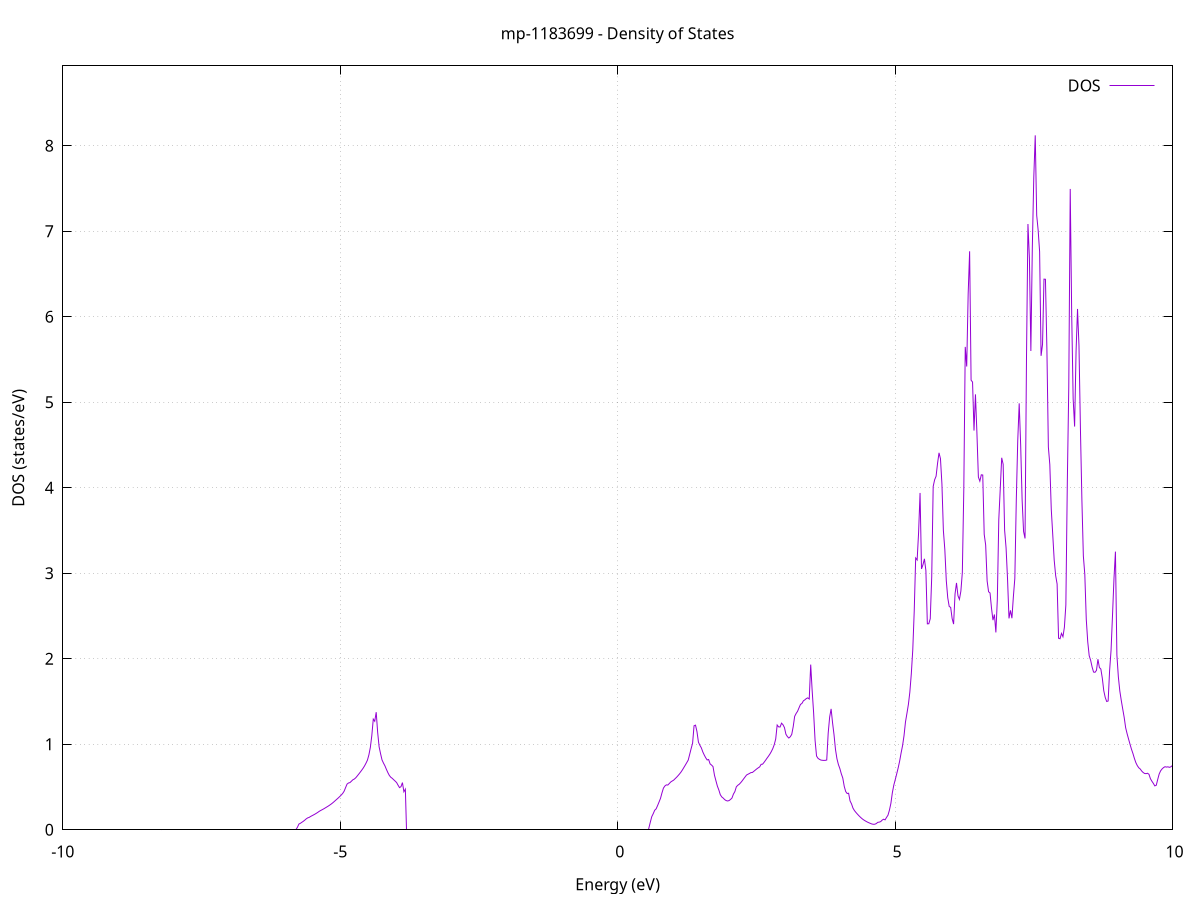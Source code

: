 set title 'mp-1183699 - Density of States'
set xlabel 'Energy (eV)'
set ylabel 'DOS (states/eV)'
set grid
set xrange [-10:10]
set yrange [0:8.934]
set xzeroaxis lt -1
set terminal png size 800,600
set output 'mp-1183699_dos_gnuplot.png'
plot '-' using 1:2 with lines title 'DOS'
-8.214600 0.000000
-8.188300 0.000000
-8.162000 0.000000
-8.135700 0.000000
-8.109400 0.000000
-8.083200 0.000000
-8.056900 0.000000
-8.030600 0.000000
-8.004300 0.000000
-7.978000 0.000000
-7.951800 0.000000
-7.925500 0.000000
-7.899200 0.000000
-7.872900 0.000000
-7.846700 0.000000
-7.820400 0.000000
-7.794100 0.000000
-7.767800 0.000000
-7.741500 0.000000
-7.715300 0.000000
-7.689000 0.000000
-7.662700 0.000000
-7.636400 0.000000
-7.610100 0.000000
-7.583900 0.000000
-7.557600 0.000000
-7.531300 0.000000
-7.505000 0.000000
-7.478800 0.000000
-7.452500 0.000000
-7.426200 0.000000
-7.399900 0.000000
-7.373600 0.000000
-7.347400 0.000000
-7.321100 0.000000
-7.294800 0.000000
-7.268500 0.000000
-7.242200 0.000000
-7.216000 0.000000
-7.189700 0.000000
-7.163400 0.000000
-7.137100 0.000000
-7.110900 0.000000
-7.084600 0.000000
-7.058300 0.000000
-7.032000 0.000000
-7.005700 0.000000
-6.979500 0.000000
-6.953200 0.000000
-6.926900 0.000000
-6.900600 0.000000
-6.874400 0.000000
-6.848100 0.000000
-6.821800 0.000000
-6.795500 0.000000
-6.769200 0.000000
-6.743000 0.000000
-6.716700 0.000000
-6.690400 0.000000
-6.664100 0.000000
-6.637800 0.000000
-6.611600 0.000000
-6.585300 0.000000
-6.559000 0.000000
-6.532700 0.000000
-6.506500 0.000000
-6.480200 0.000000
-6.453900 0.000000
-6.427600 0.000000
-6.401300 0.000000
-6.375100 0.000000
-6.348800 0.000000
-6.322500 0.000000
-6.296200 0.000000
-6.269900 0.000000
-6.243700 0.000000
-6.217400 0.000000
-6.191100 0.000000
-6.164800 0.000000
-6.138600 0.000000
-6.112300 0.000000
-6.086000 0.000000
-6.059700 0.000000
-6.033400 0.000000
-6.007200 0.000000
-5.980900 0.000000
-5.954600 0.000000
-5.928300 0.000000
-5.902000 0.000000
-5.875800 0.000000
-5.849500 0.000000
-5.823200 0.000000
-5.796900 0.003200
-5.770700 0.030000
-5.744400 0.067200
-5.718100 0.075600
-5.691800 0.087400
-5.665500 0.098900
-5.639300 0.112500
-5.613000 0.127500
-5.586700 0.138900
-5.560400 0.144700
-5.534100 0.155600
-5.507900 0.164600
-5.481600 0.173700
-5.455300 0.183100
-5.429000 0.193300
-5.402800 0.204300
-5.376500 0.216400
-5.350200 0.226200
-5.323900 0.235300
-5.297600 0.244600
-5.271400 0.254900
-5.245100 0.265300
-5.218800 0.275800
-5.192500 0.287200
-5.166200 0.299200
-5.140000 0.312400
-5.113700 0.326900
-5.087400 0.342100
-5.061100 0.357300
-5.034900 0.372600
-5.008600 0.388700
-4.982300 0.405800
-4.956000 0.424800
-4.929700 0.450900
-4.903500 0.492700
-4.877200 0.534000
-4.850900 0.547200
-4.824600 0.551800
-4.798400 0.567900
-4.772100 0.584700
-4.745800 0.593500
-4.719500 0.608500
-4.693200 0.629100
-4.667000 0.650500
-4.640700 0.672400
-4.614400 0.695200
-4.588100 0.719200
-4.561800 0.746800
-4.535600 0.778700
-4.509300 0.815000
-4.483000 0.876500
-4.456700 0.964300
-4.430500 1.102600
-4.404200 1.294200
-4.377900 1.269300
-4.351600 1.375400
-4.325300 1.139800
-4.299100 0.970400
-4.272800 0.889600
-4.246500 0.816600
-4.220200 0.779900
-4.193900 0.747500
-4.167700 0.706600
-4.141400 0.668600
-4.115100 0.635800
-4.088800 0.614500
-4.062600 0.601700
-4.036300 0.585300
-4.010000 0.569400
-3.983700 0.552300
-3.957400 0.521300
-3.931200 0.492900
-3.904900 0.504100
-3.878600 0.551700
-3.852300 0.444500
-3.826000 0.474700
-3.799800 0.000000
-3.773500 0.000000
-3.747200 0.000000
-3.720900 0.000000
-3.694700 0.000000
-3.668400 0.000000
-3.642100 0.000000
-3.615800 0.000000
-3.589500 0.000000
-3.563300 0.000000
-3.537000 0.000000
-3.510700 0.000000
-3.484400 0.000000
-3.458100 0.000000
-3.431900 0.000000
-3.405600 0.000000
-3.379300 0.000000
-3.353000 0.000000
-3.326800 0.000000
-3.300500 0.000000
-3.274200 0.000000
-3.247900 0.000000
-3.221600 0.000000
-3.195400 0.000000
-3.169100 0.000000
-3.142800 0.000000
-3.116500 0.000000
-3.090300 0.000000
-3.064000 0.000000
-3.037700 0.000000
-3.011400 0.000000
-2.985100 0.000000
-2.958900 0.000000
-2.932600 0.000000
-2.906300 0.000000
-2.880000 0.000000
-2.853700 0.000000
-2.827500 0.000000
-2.801200 0.000000
-2.774900 0.000000
-2.748600 0.000000
-2.722400 0.000000
-2.696100 0.000000
-2.669800 0.000000
-2.643500 0.000000
-2.617200 0.000000
-2.591000 0.000000
-2.564700 0.000000
-2.538400 0.000000
-2.512100 0.000000
-2.485800 0.000000
-2.459600 0.000000
-2.433300 0.000000
-2.407000 0.000000
-2.380700 0.000000
-2.354500 0.000000
-2.328200 0.000000
-2.301900 0.000000
-2.275600 0.000000
-2.249300 0.000000
-2.223100 0.000000
-2.196800 0.000000
-2.170500 0.000000
-2.144200 0.000000
-2.117900 0.000000
-2.091700 0.000000
-2.065400 0.000000
-2.039100 0.000000
-2.012800 0.000000
-1.986600 0.000000
-1.960300 0.000000
-1.934000 0.000000
-1.907700 0.000000
-1.881400 0.000000
-1.855200 0.000000
-1.828900 0.000000
-1.802600 0.000000
-1.776300 0.000000
-1.750000 0.000000
-1.723800 0.000000
-1.697500 0.000000
-1.671200 0.000000
-1.644900 0.000000
-1.618700 0.000000
-1.592400 0.000000
-1.566100 0.000000
-1.539800 0.000000
-1.513500 0.000000
-1.487300 0.000000
-1.461000 0.000000
-1.434700 0.000000
-1.408400 0.000000
-1.382100 0.000000
-1.355900 0.000000
-1.329600 0.000000
-1.303300 0.000000
-1.277000 0.000000
-1.250800 0.000000
-1.224500 0.000000
-1.198200 0.000000
-1.171900 0.000000
-1.145600 0.000000
-1.119400 0.000000
-1.093100 0.000000
-1.066800 0.000000
-1.040500 0.000000
-1.014300 0.000000
-0.988000 0.000000
-0.961700 0.000000
-0.935400 0.000000
-0.909100 0.000000
-0.882900 0.000000
-0.856600 0.000000
-0.830300 0.000000
-0.804000 0.000000
-0.777700 0.000000
-0.751500 0.000000
-0.725200 0.000000
-0.698900 0.000000
-0.672600 0.000000
-0.646400 0.000000
-0.620100 0.000000
-0.593800 0.000000
-0.567500 0.000000
-0.541200 0.000000
-0.515000 0.000000
-0.488700 0.000000
-0.462400 0.000000
-0.436100 0.000000
-0.409800 0.000000
-0.383600 0.000000
-0.357300 0.000000
-0.331000 0.000000
-0.304700 0.000000
-0.278500 0.000000
-0.252200 0.000000
-0.225900 0.000000
-0.199600 0.000000
-0.173300 0.000000
-0.147100 0.000000
-0.120800 0.000000
-0.094500 0.000000
-0.068200 0.000000
-0.041900 0.000000
-0.015700 0.000000
0.010600 0.000000
0.036900 0.000000
0.063200 0.000000
0.089400 0.000000
0.115700 0.000000
0.142000 0.000000
0.168300 0.000000
0.194600 0.000000
0.220800 0.000000
0.247100 0.000000
0.273400 0.000000
0.299700 0.000000
0.326000 0.000000
0.352200 0.000000
0.378500 0.000000
0.404800 0.000000
0.431100 0.000000
0.457300 0.000000
0.483600 0.000000
0.509900 0.000000
0.536200 0.000000
0.562500 0.000000
0.588700 0.088400
0.615000 0.153600
0.641300 0.188100
0.667600 0.228200
0.693900 0.244900
0.720100 0.283300
0.746400 0.325100
0.772700 0.368000
0.799000 0.431600
0.825200 0.487300
0.851500 0.512300
0.877800 0.525100
0.904100 0.523100
0.930400 0.540900
0.956600 0.558900
0.982900 0.570100
1.009200 0.580300
1.035500 0.597100
1.061700 0.613700
1.088000 0.632300
1.114300 0.652000
1.140600 0.673900
1.166900 0.699500
1.193100 0.727800
1.219400 0.756100
1.245700 0.785200
1.272000 0.814900
1.298300 0.882200
1.324500 0.949500
1.350800 1.012300
1.377100 1.216500
1.403400 1.223500
1.429600 1.147800
1.455900 1.025300
1.482200 0.988000
1.508500 0.958300
1.534800 0.910700
1.561000 0.874200
1.587300 0.841900
1.613600 0.816700
1.639900 0.821500
1.666200 0.770700
1.692400 0.756800
1.718700 0.739100
1.745000 0.638200
1.771300 0.573300
1.797500 0.510700
1.823800 0.465700
1.850100 0.410300
1.876400 0.384300
1.902700 0.370500
1.928900 0.352900
1.955200 0.341600
1.981500 0.336800
2.007800 0.341400
2.034100 0.354400
2.060300 0.371100
2.086600 0.417200
2.112900 0.446900
2.139200 0.502500
2.165400 0.520400
2.191700 0.532700
2.218000 0.551100
2.244300 0.572200
2.270600 0.595300
2.296800 0.617600
2.323100 0.640300
2.349400 0.649700
2.375700 0.658600
2.402000 0.668700
2.428200 0.670000
2.454500 0.683700
2.480800 0.697900
2.507100 0.711900
2.533300 0.724300
2.559600 0.735600
2.585900 0.765200
2.612200 0.767200
2.638500 0.788500
2.664700 0.811700
2.691000 0.836400
2.717300 0.859700
2.743600 0.884900
2.769900 0.914700
2.796100 0.949600
2.822400 0.995200
2.848700 1.061600
2.875000 1.225100
2.901200 1.203400
2.927500 1.201900
2.953800 1.246700
2.980100 1.228600
3.006400 1.194800
3.032600 1.117800
3.058900 1.090300
3.085200 1.073000
3.111500 1.088000
3.137700 1.115300
3.164000 1.205400
3.190300 1.326500
3.216600 1.359900
3.242900 1.385800
3.269100 1.427000
3.295400 1.466200
3.321700 1.477900
3.348000 1.508400
3.374300 1.519700
3.400500 1.534700
3.426800 1.542700
3.453100 1.529500
3.479400 1.931900
3.505600 1.629500
3.531900 1.369700
3.558200 1.046300
3.584500 0.862700
3.610800 0.835900
3.637000 0.824000
3.663300 0.815300
3.689600 0.812600
3.715900 0.811300
3.742200 0.811700
3.768400 0.816100
3.794700 1.130900
3.821000 1.318100
3.847300 1.413800
3.873500 1.250300
3.899800 1.111400
3.926100 0.939100
3.952400 0.830900
3.978700 0.763000
4.004900 0.716100
4.031200 0.654100
4.057500 0.605400
4.083800 0.508300
4.110100 0.447300
4.136300 0.424200
4.162600 0.427200
4.188900 0.336900
4.215200 0.302900
4.241400 0.253200
4.267700 0.224700
4.294000 0.203400
4.320300 0.183800
4.346600 0.165400
4.372800 0.148500
4.399100 0.132900
4.425400 0.119600
4.451700 0.108500
4.478000 0.098300
4.504200 0.089200
4.530500 0.081300
4.556800 0.074000
4.583100 0.067400
4.609300 0.064200
4.635600 0.065200
4.661900 0.072700
4.688200 0.087200
4.714500 0.089400
4.740700 0.095400
4.767000 0.112900
4.793300 0.123300
4.819600 0.116100
4.845800 0.144300
4.872100 0.170400
4.898400 0.229500
4.924700 0.309400
4.951000 0.433400
4.977200 0.522000
5.003500 0.587500
5.029800 0.654500
5.056100 0.724100
5.082400 0.803200
5.108600 0.898100
5.134900 0.984000
5.161200 1.100100
5.187500 1.259900
5.213700 1.360900
5.240000 1.465700
5.266300 1.609900
5.292600 1.823700
5.318900 2.103900
5.345100 2.553900
5.371400 3.178700
5.397700 3.155700
5.424000 3.476100
5.450300 3.939300
5.476500 3.050800
5.502800 3.099900
5.529100 3.169000
5.555400 3.031000
5.581600 2.408700
5.607900 2.409200
5.634200 2.468400
5.660500 2.957000
5.686800 4.014200
5.713000 4.093400
5.739300 4.134900
5.765600 4.285400
5.791900 4.408400
5.818200 4.340300
5.844400 4.043800
5.870700 3.499900
5.897000 3.274600
5.923300 2.912200
5.949500 2.712900
5.975800 2.611500
6.002100 2.600900
6.028400 2.470700
6.054700 2.405500
6.080900 2.758900
6.107200 2.886800
6.133500 2.737500
6.159800 2.694200
6.186100 2.791800
6.212300 3.009300
6.238600 3.978400
6.264900 5.647300
6.291200 5.418200
6.317400 6.267000
6.343700 6.765500
6.370000 5.258300
6.396300 5.236300
6.422600 4.668900
6.448800 5.092500
6.475100 4.641500
6.501400 4.125300
6.527700 4.077300
6.554000 4.151400
6.580200 4.149000
6.606500 3.455700
6.632800 3.330000
6.659100 2.910500
6.685300 2.783800
6.711600 2.769600
6.737900 2.592700
6.764200 2.451800
6.790500 2.517700
6.816700 2.308100
6.843000 2.693300
6.869300 3.628100
6.895600 3.987200
6.921800 4.350600
6.948100 4.274400
6.974400 3.502900
7.000700 3.295800
7.027000 2.933100
7.053200 2.472100
7.079500 2.565800
7.105800 2.474100
7.132100 2.725300
7.158400 2.940200
7.184600 3.849700
7.210900 4.549600
7.237200 4.987100
7.263500 4.502100
7.289700 3.860000
7.316000 3.488000
7.342300 3.407200
7.368600 5.512400
7.394900 7.084300
7.421100 6.687100
7.447400 5.599800
7.473700 6.810200
7.500000 7.629300
7.526300 8.121500
7.552500 7.185700
7.578800 7.011100
7.605100 6.760400
7.631400 5.542800
7.657600 5.676300
7.683900 6.440000
7.710200 6.438300
7.736500 5.615800
7.762800 4.476600
7.789000 4.270100
7.815300 3.746800
7.841600 3.453100
7.867900 3.153800
7.894200 2.972800
7.920400 2.874300
7.946700 2.239900
7.973000 2.234200
7.999300 2.296700
8.025500 2.257900
8.051800 2.368800
8.078100 2.629800
8.104400 4.061600
8.130700 5.181400
8.156900 7.494500
8.183200 6.031200
8.209500 5.040800
8.235800 4.715800
8.262100 5.596500
8.288300 6.091200
8.314600 5.660100
8.340900 4.680400
8.367200 3.853500
8.393400 3.202200
8.419700 2.985800
8.446000 2.461100
8.472300 2.199000
8.498600 2.035600
8.524800 1.982000
8.551100 1.903400
8.577400 1.844600
8.603700 1.841600
8.630000 1.864800
8.656200 1.994700
8.682500 1.897500
8.708800 1.879400
8.735100 1.773000
8.761300 1.626300
8.787600 1.547700
8.813900 1.500200
8.840200 1.506200
8.866500 1.861900
8.892700 2.099600
8.919000 2.510300
8.945300 2.937300
8.971600 3.252900
8.997800 2.043500
9.024100 1.789200
9.050400 1.624200
9.076700 1.512900
9.103000 1.412100
9.129200 1.314400
9.155500 1.194000
9.181800 1.124100
9.208100 1.061300
9.234400 1.000200
9.260600 0.942300
9.286900 0.892300
9.313200 0.834500
9.339500 0.785400
9.365700 0.750300
9.392000 0.725200
9.418300 0.710800
9.444600 0.687300
9.470900 0.670000
9.497100 0.658600
9.523400 0.656200
9.549700 0.661100
9.576000 0.648900
9.602300 0.597200
9.628500 0.568300
9.654800 0.542800
9.681100 0.513300
9.707400 0.520500
9.733600 0.588800
9.759900 0.652400
9.786200 0.689700
9.812500 0.711600
9.838800 0.727600
9.865000 0.737400
9.891300 0.733100
9.917600 0.736200
9.943900 0.730300
9.970200 0.736100
9.996400 0.750600
10.022700 0.769300
10.049000 0.778200
10.075300 0.808400
10.101500 0.793600
10.127800 0.794300
10.154100 0.818100
10.180400 0.809000
10.206700 0.856600
10.232900 0.892400
10.259200 0.925700
10.285500 0.928100
10.311800 0.921300
10.338100 0.897700
10.364300 0.869600
10.390600 0.812900
10.416900 0.777400
10.443200 0.750700
10.469400 0.732500
10.495700 0.724100
10.522000 0.710900
10.548300 0.699800
10.574600 0.680500
10.600800 0.654600
10.627100 0.632400
10.653400 0.613000
10.679700 0.595800
10.705900 0.582300
10.732200 0.569900
10.758500 0.558000
10.784800 0.546400
10.811100 0.531100
10.837300 0.506800
10.863600 0.486700
10.889900 0.465500
10.916200 0.441900
10.942500 0.414000
10.968700 0.391300
10.995000 0.378500
11.021300 0.367300
11.047600 0.366900
11.073800 0.345100
11.100100 0.318000
11.126400 0.299000
11.152700 0.281300
11.179000 0.268600
11.205200 0.258100
11.231500 0.249000
11.257800 0.241000
11.284100 0.233300
11.310400 0.228700
11.336600 0.211600
11.362900 0.210200
11.389200 0.209200
11.415500 0.207700
11.441700 0.206300
11.468000 0.205200
11.494300 0.205800
11.520600 0.208500
11.546900 0.212300
11.573100 0.217400
11.599400 0.224500
11.625700 0.238100
11.652000 0.255300
11.678300 0.274100
11.704500 0.295000
11.730800 0.324700
11.757100 0.414200
11.783400 0.489100
11.809600 0.538200
11.835900 0.576900
11.862200 0.602000
11.888500 0.626400
11.914800 0.641900
11.941000 0.719200
11.967300 0.687000
11.993600 0.720900
12.019900 0.724500
12.046200 0.686100
12.072400 0.683800
12.098700 0.681800
12.125000 0.688200
12.151300 0.696200
12.177500 0.705000
12.203800 0.714800
12.230100 0.716600
12.256400 0.715800
12.282700 0.722900
12.308900 0.732500
12.335200 0.746400
12.361500 0.764400
12.387800 0.786700
12.414100 0.813600
12.440300 0.781100
12.466600 0.772900
12.492900 0.776500
12.519200 0.772600
12.545400 0.761300
12.571700 0.760500
12.598000 0.760800
12.624300 0.764200
12.650600 0.788700
12.676800 0.810600
12.703100 0.828600
12.729400 0.842100
12.755700 0.792900
12.781900 0.788700
12.808200 0.784700
12.834500 0.781100
12.860800 0.777200
12.887100 0.772200
12.913300 0.770600
12.939600 0.768200
12.965900 0.763000
12.992200 0.756800
13.018500 0.748500
13.044700 0.737100
13.071000 0.727400
13.097300 0.717000
13.123600 0.707000
13.149800 0.677200
13.176100 0.670300
13.202400 0.666000
13.228700 0.652300
13.255000 0.618400
13.281200 0.590700
13.307500 0.584700
13.333800 0.587700
13.360100 0.593700
13.386400 0.615000
13.412600 0.626300
13.438900 0.638500
13.465200 0.651900
13.491500 0.666400
13.517700 0.680900
13.544000 0.682000
13.570300 0.691600
13.596600 0.714600
13.622900 0.740300
13.649100 0.738200
13.675400 0.735100
13.701700 0.734100
13.728000 0.731900
13.754300 0.728700
13.780500 0.728300
13.806800 0.729000
13.833100 0.731500
13.859400 0.737300
13.885600 0.748500
13.911900 0.766000
13.938200 0.779100
13.964500 0.798800
13.990800 0.807600
14.017000 0.824900
14.043300 0.838200
14.069600 0.859800
14.095900 0.845400
14.122200 0.827300
14.148400 0.822500
14.174700 0.823600
14.201000 0.830000
14.227300 0.838500
14.253500 0.851000
14.279800 0.869000
14.306100 0.883900
14.332400 0.902900
14.358700 0.931300
14.384900 0.965000
14.411200 1.033600
14.437500 1.000500
14.463800 0.973600
14.490100 0.970900
14.516300 0.953900
14.542600 0.945100
14.568900 0.934700
14.595200 0.917600
14.621400 0.899200
14.647700 0.889900
14.674000 0.897300
14.700300 0.873600
14.726600 0.853300
14.752800 0.838300
14.779100 0.815500
14.805400 0.805200
14.831700 0.800800
14.857900 0.808000
14.884200 0.793100
14.910500 0.779000
14.936800 0.765100
14.963100 0.752100
14.989300 0.741500
15.015600 0.737000
15.041900 0.753800
15.068200 0.749600
15.094500 0.767300
15.120700 0.740900
15.147000 0.737900
15.173300 0.731000
15.199600 0.737300
15.225800 0.731100
15.252100 0.716800
15.278400 0.708900
15.304700 0.706600
15.331000 0.710000
15.357200 0.716700
15.383500 0.731100
15.409800 0.744500
15.436100 0.761300
15.462400 0.781400
15.488600 0.800200
15.514900 0.831100
15.541200 0.855400
15.567500 0.876900
15.593700 0.894900
15.620000 0.914900
15.646300 0.933700
15.672600 0.951800
15.698900 0.978900
15.725100 0.994900
15.751400 1.015500
15.777700 1.049300
15.804000 1.063600
15.830300 1.053900
15.856500 1.038100
15.882800 1.002200
15.909100 0.983700
15.935400 0.877900
15.961600 0.770700
15.987900 0.703300
16.014200 0.732900
16.040500 0.699400
16.066800 0.673300
16.093000 0.648400
16.119300 0.589200
16.145600 0.559400
16.171900 0.542100
16.198200 0.538100
16.224400 0.540500
16.250700 0.554200
16.277000 0.558200
16.303300 0.568000
16.329500 0.581900
16.355800 0.601800
16.382100 0.624500
16.408400 0.642300
16.434700 0.663500
16.460900 0.683400
16.487200 0.694800
16.513500 0.701500
16.539800 0.713200
16.566100 0.724300
16.592300 0.735100
16.618600 0.745800
16.644900 0.756500
16.671200 0.762900
16.697400 0.770600
16.723700 0.779500
16.750000 0.795800
16.776300 0.825800
16.802600 0.877300
16.828800 0.923400
16.855100 0.938100
16.881400 0.963300
16.907700 0.971600
16.933900 0.968200
16.960200 1.003500
16.986500 0.911300
17.012800 0.903500
17.039100 0.906400
17.065300 0.912900
17.091600 0.906000
17.117900 0.864000
17.144200 0.822200
17.170500 0.793600
17.196700 0.770200
17.223000 0.749300
17.249300 0.731600
17.275600 0.717300
17.301800 0.704000
17.328100 0.693100
17.354400 0.707100
17.380700 0.699900
17.407000 0.690100
17.433200 0.663000
17.459500 0.670200
17.485800 0.675000
17.512100 0.678900
17.538400 0.688000
17.564600 0.702900
17.590900 0.723500
17.617200 0.745900
17.643500 0.769600
17.669700 0.787700
17.696000 0.820700
17.722300 0.871900
17.748600 0.927200
17.774900 1.009600
17.801100 1.103700
17.827400 1.102100
17.853700 1.089300
17.880000 1.068500
17.906300 1.036200
17.932500 0.983300
17.958800 0.943000
17.985100 0.917200
18.011400 0.904200
18.037600 0.903100
18.063900 0.899200
18.090200 0.890700
18.116500 0.859400
18.142800 0.827000
18.169000 0.794300
18.195300 0.770200
18.221600 0.753900
18.247900 0.743600
18.274200 0.741800
18.300400 0.750700
18.326700 0.780700
18.353000 0.805900
18.379300 0.877300
18.405500 0.931300
18.431800 0.955200
18.458100 0.995100
18.484400 1.027800
18.510700 1.044600
18.536900 1.053600
18.563200 1.055500
18.589500 1.054600
18.615800 1.043700
18.642000 1.040100
18.668300 1.035800
18.694600 1.039400
18.720900 1.021500
18.747200 0.969100
18.773400 0.957900
18.799700 0.945800
18.826000 0.928000
18.852300 0.916000
18.878600 0.906700
18.904800 0.908500
18.931100 0.919100
18.957400 0.938400
18.983700 0.962300
19.009900 0.982300
19.036200 0.998700
19.062500 1.013200
19.088800 1.046600
19.115100 1.052400
19.141300 1.041700
19.167600 1.016900
19.193900 0.989500
19.220200 0.979200
19.246500 0.953200
19.272700 0.914600
19.299000 0.871000
19.325300 0.835100
19.351600 0.815200
19.377800 0.808800
19.404100 0.810300
19.430400 0.812600
19.456700 0.865500
19.483000 0.832500
19.509200 0.846600
19.535500 0.861200
19.561800 0.869100
19.588100 0.860900
19.614400 0.849500
19.640600 0.834600
19.666900 0.823400
19.693200 0.813700
19.719500 0.804300
19.745700 0.794700
19.772000 0.784100
19.798300 0.782900
19.824600 0.785500
19.850900 0.786900
19.877100 0.785600
19.903400 0.778000
19.929700 0.769500
19.956000 0.747400
19.982300 0.752100
20.008500 0.765000
20.034800 0.789900
20.061100 0.815400
20.087400 0.838300
20.113600 0.842100
20.139900 0.752000
20.166200 0.751000
20.192500 0.754100
20.218800 0.763800
20.245000 0.784900
20.271300 0.818800
20.297600 0.843400
20.323900 0.868200
20.350200 0.886900
20.376400 0.901900
20.402700 0.916200
20.429000 0.919900
20.455300 0.926000
20.481500 0.923400
20.507800 0.919700
20.534100 0.913700
20.560400 0.913900
20.586700 0.919900
20.612900 0.901700
20.639200 0.868000
20.665500 0.849500
20.691800 0.821300
20.718000 0.806300
20.744300 0.799700
20.770600 0.797000
20.796900 0.793500
20.823200 0.795000
20.849400 0.797000
20.875700 0.799300
20.902000 0.802000
20.928300 0.843300
20.954600 0.828000
20.980800 0.822000
21.007100 0.812100
21.033400 0.809100
21.059700 0.808200
21.085900 0.810700
21.112200 0.814300
21.138500 0.820600
21.164800 0.825900
21.191100 0.835900
21.217300 0.848700
21.243600 0.862400
21.269900 0.875800
21.296200 0.885500
21.322500 0.899100
21.348700 0.902200
21.375000 0.907300
21.401300 0.911500
21.427600 0.923500
21.453800 0.945800
21.480100 0.962800
21.506400 0.962300
21.532700 0.959400
21.559000 0.951200
21.585200 0.943100
21.611500 0.944600
21.637800 0.934900
21.664100 0.936400
21.690400 0.917900
21.716600 0.902500
21.742900 0.893700
21.769200 0.889800
21.795500 0.886000
21.821700 0.878900
21.848000 0.876200
21.874300 0.867300
21.900600 0.869600
21.926900 0.866300
21.953100 0.863700
21.979400 0.886000
22.005700 0.889800
22.032000 0.907400
22.058300 0.927900
22.084500 0.930800
22.110800 0.930400
22.137100 0.931100
22.163400 0.894600
22.189600 0.880800
22.215900 0.873100
22.242200 0.861600
22.268500 0.858300
22.294800 0.925600
22.321000 0.860500
22.347300 0.848200
22.373600 0.840200
22.399900 0.829600
22.426200 0.812100
22.452400 0.789000
22.478700 0.773200
22.505000 0.765400
22.531300 0.766800
22.557500 0.760100
22.583800 0.752700
22.610100 0.743900
22.636400 0.741100
22.662700 0.746200
22.688900 0.732300
22.715200 0.729800
22.741500 0.730700
22.767800 0.730900
22.794000 0.733500
22.820300 0.738100
22.846600 0.741000
22.872900 0.743900
22.899200 0.759700
22.925400 0.758300
22.951700 0.766700
22.978000 0.773900
23.004300 0.784600
23.030600 0.792500
23.056800 0.795700
23.083100 0.808600
23.109400 0.835100
23.135700 0.870100
23.161900 0.863400
23.188200 0.840800
23.214500 0.818200
23.240800 0.804000
23.267100 0.792700
23.293300 0.787000
23.319600 0.803800
23.345900 0.833800
23.372200 0.838800
23.398500 0.834600
23.424700 0.832900
23.451000 0.838100
23.477300 0.850700
23.503600 0.874300
23.529800 0.916100
23.556100 0.972100
23.582400 1.029800
23.608700 1.078900
23.635000 1.096500
23.661200 1.101400
23.687500 1.099300
23.713800 1.204300
23.740100 1.099900
23.766400 1.109000
23.792600 1.134100
23.818900 1.140800
23.845200 1.147400
23.871500 1.093300
23.897700 1.023200
23.924000 0.974100
23.950300 0.933800
23.976600 0.920400
24.002900 0.912900
24.029100 0.909900
24.055400 0.908800
24.081700 0.910700
24.108000 0.904100
24.134300 0.893600
24.160500 0.883700
24.186800 0.881400
24.213100 0.903700
24.239400 0.928800
24.265600 0.937600
24.291900 0.982900
24.318200 1.019600
24.344500 1.001100
24.370800 1.010000
24.397000 1.013300
24.423300 1.058000
24.449600 1.087500
24.475900 1.035700
24.502200 1.015300
24.528400 1.010700
24.554700 1.001200
24.581000 0.987300
24.607300 0.987900
24.633500 0.991000
24.659800 0.990500
24.686100 0.979500
24.712400 0.928500
24.738700 0.923700
24.764900 0.894900
24.791200 0.897400
24.817500 0.905600
24.843800 0.902600
24.870000 0.901600
24.896300 0.913800
24.922600 0.937800
24.948900 0.981400
24.975200 1.018400
25.001400 1.050700
25.027700 1.070200
25.054000 1.076000
25.080300 1.086900
25.106600 1.057200
25.132800 1.051000
25.159100 1.049700
25.185400 1.050100
25.211700 1.050900
25.237900 1.061300
25.264200 1.058100
25.290500 1.071000
25.316800 1.079100
25.343100 1.083000
25.369300 1.090000
25.395600 1.119000
25.421900 1.165700
25.448200 1.217600
25.474500 1.278600
25.500700 1.332800
25.527000 1.363400
25.553300 1.370800
25.579600 1.366000
25.605800 1.367500
25.632100 1.358100
25.658400 1.337800
25.684700 1.290500
25.711000 1.262800
25.737200 1.183400
25.763500 1.072800
25.789800 1.030600
25.816100 1.011800
25.842400 1.005900
25.868600 0.970400
25.894900 0.951100
25.921200 0.935400
25.947500 0.922200
25.973700 0.937300
26.000000 0.955700
26.026300 0.986900
26.052600 1.026600
26.078900 1.046300
26.105100 1.085500
26.131400 1.114500
26.157700 1.186700
26.184000 1.238500
26.210300 1.266500
26.236500 1.280400
26.262800 1.291100
26.289100 1.302900
26.315400 1.300800
26.341600 1.331700
26.367900 1.320900
26.394200 1.318200
26.420500 1.318600
26.446800 1.261700
26.473000 1.230700
26.499300 1.210800
26.525600 1.159500
26.551900 1.145300
26.578100 1.140200
26.604400 1.158300
26.630700 1.177700
26.657000 1.167400
26.683300 1.154300
26.709500 1.148600
26.735800 1.141100
26.762100 1.127400
26.788400 1.115500
26.814700 1.102400
26.840900 1.090000
26.867200 1.095600
26.893500 1.090000
26.919800 1.048500
26.946000 1.029000
26.972300 1.028200
26.998600 1.033300
27.024900 1.055300
27.051200 1.065600
27.077400 1.092800
27.103700 1.150200
27.130000 1.227000
27.156300 1.357200
27.182600 1.475200
27.208800 1.362100
27.235100 1.249900
27.261400 1.205200
27.287700 1.190900
27.313900 1.180600
27.340200 1.176200
27.366500 1.183100
27.392800 1.195400
27.419100 1.212300
27.445300 1.239200
27.471600 1.271300
27.497900 1.284800
27.524200 1.337100
27.550500 1.293000
27.576700 1.279400
27.603000 1.258100
27.629300 1.226400
27.655600 1.177400
27.681800 1.115200
27.708100 1.052900
27.734400 0.986400
27.760700 0.950800
27.787000 0.947600
27.813200 0.928000
27.839500 0.928900
27.865800 0.947600
27.892100 0.954600
27.918400 0.968700
27.944600 0.972500
27.970900 0.997800
27.997200 1.034100
28.023500 1.062900
28.049700 1.109500
28.076000 1.167000
28.102300 1.169100
28.128600 1.140200
28.154900 1.088600
28.181100 1.035300
28.207400 0.985500
28.233700 0.944400
28.260000 0.912800
28.286300 0.879700
28.312500 0.849400
28.338800 0.823000
28.365100 0.802600
28.391400 0.784600
28.417600 0.779300
28.443900 0.783600
28.470200 0.789200
28.496500 0.800900
28.522800 0.811200
28.549000 0.826200
28.575300 0.891500
28.601600 0.899900
28.627900 0.836200
28.654100 0.794300
28.680400 0.778100
28.706700 0.768500
28.733000 0.764900
28.759300 0.763200
28.785500 0.762700
28.811800 0.762300
28.838100 0.761700
28.864400 0.761300
28.890700 0.765100
28.916900 0.769700
28.943200 0.749800
28.969500 0.737400
28.995800 0.732600
29.022000 0.751300
29.048300 0.749100
29.074600 0.759200
29.100900 0.776900
29.127200 0.789100
29.153400 0.784600
29.179700 0.789200
29.206000 0.836600
29.232300 0.835400
29.258600 0.827200
29.284800 0.851800
29.311100 0.898600
29.337400 1.006200
29.363700 1.047400
29.389900 1.071200
29.416200 1.092800
29.442500 1.110500
29.468800 1.108700
29.495100 1.094100
29.521300 1.094600
29.547600 1.113800
29.573900 1.141600
29.600200 1.132900
29.626500 1.126800
29.652700 1.126400
29.679000 1.127500
29.705300 1.131500
29.731600 1.137800
29.757800 1.153900
29.784100 1.181200
29.810400 1.211100
29.836700 1.213500
29.863000 1.225700
29.889200 1.245600
29.915500 1.277100
29.941800 1.338600
29.968100 1.403600
29.994400 1.446200
30.020600 1.585200
30.046900 1.610000
30.073200 1.501300
30.099500 1.386500
30.125700 1.323400
30.152000 1.255400
30.178300 1.214300
30.204600 1.140700
30.230900 1.107800
30.257100 1.087500
30.283400 1.054000
30.309700 1.021500
30.336000 0.981200
30.362300 0.976200
30.388500 0.968800
30.414800 0.971400
30.441100 0.973200
30.467400 0.986300
30.493600 1.003400
30.519900 1.026800
30.546200 1.065500
30.572500 1.121100
30.598800 1.132400
30.625000 1.116800
30.651300 1.101500
30.677600 1.092800
30.703900 1.080900
30.730100 1.061100
30.756400 1.042000
30.782700 1.035400
30.809000 1.036600
30.835300 1.064800
30.861500 1.081700
30.887800 1.098100
30.914100 1.104900
30.940400 1.095800
30.966700 1.086600
30.992900 1.076800
31.019200 1.071300
31.045500 1.069800
31.071800 1.078600
31.098000 1.072900
31.124300 1.071500
31.150600 1.079100
31.176900 1.082600
31.203200 1.085400
31.229400 1.093500
31.255700 1.109100
31.282000 1.111800
31.308300 1.124100
31.334600 1.140800
31.360800 1.142900
31.387100 1.153900
31.413400 1.172300
31.439700 1.190300
31.465900 1.185200
31.492200 1.190200
31.518500 1.178600
31.544800 1.182400
31.571100 1.184300
31.597300 1.186400
31.623600 1.192400
31.649900 1.180600
31.676200 1.177500
31.702500 1.198100
31.728700 1.179100
31.755000 1.199200
31.781300 1.161100
31.807600 1.137700
31.833800 1.137200
31.860100 1.132900
31.886400 1.121800
31.912700 1.110700
31.939000 1.100900
31.965200 1.092200
31.991500 1.086700
32.017800 1.057200
32.044100 1.081200
32.070400 1.102400
32.096600 1.139300
32.122900 1.176400
32.149200 1.207200
32.175500 1.238700
32.201700 1.293700
32.228000 1.340000
32.254300 1.372600
32.280600 1.392500
32.306900 1.412800
32.333100 1.429700
32.359400 1.444400
32.385700 1.460500
32.412000 1.456900
32.438200 1.423000
32.464500 1.411400
32.490800 1.383500
32.517100 1.347200
32.543400 1.322900
32.569600 1.328600
32.595900 1.278800
32.622200 1.235400
32.648500 1.212500
32.674800 1.213200
32.701000 1.188400
32.727300 1.186800
32.753600 1.190900
32.779900 1.205200
32.806100 1.219900
32.832400 1.200200
32.858700 1.200500
32.885000 1.197600
32.911300 1.178500
32.937500 1.117200
32.963800 1.090800
32.990100 1.130500
33.016400 1.133100
33.042700 1.152500
33.068900 1.150900
33.095200 1.102200
33.121500 1.076100
33.147800 1.058200
33.174000 1.043900
33.200300 1.028800
33.226600 1.015800
33.252900 0.987800
33.279200 0.995600
33.305400 1.008000
33.331700 1.029100
33.358000 1.092100
33.384300 1.120600
33.410600 1.120900
33.436800 1.102800
33.463100 1.076100
33.489400 1.041300
33.515700 0.980900
33.541900 0.949600
33.568200 0.938000
33.594500 0.941800
33.620800 0.953100
33.647100 0.988400
33.673300 1.019500
33.699600 1.039800
33.725900 1.057600
33.752200 1.077200
33.778500 1.092300
33.804700 1.100200
33.831000 1.101800
33.857300 1.110800
33.883600 1.144400
33.909800 1.170100
33.936100 1.162300
33.962400 1.148500
33.988700 1.131000
34.015000 1.109400
34.041200 1.096900
34.067500 1.105300
34.093800 1.105800
34.120100 1.084700
34.146400 1.008400
34.172600 0.973800
34.198900 0.962600
34.225200 0.963200
34.251500 0.894300
34.277700 0.846400
34.304000 0.817800
34.330300 0.800700
34.356600 0.793900
34.382900 0.800500
34.409100 0.830000
34.435400 0.862900
34.461700 0.880600
34.488000 0.896300
34.514200 0.901600
34.540500 0.901700
34.566800 0.907000
34.593100 0.924100
34.619400 0.955000
34.645600 1.002100
34.671900 1.046600
34.698200 1.087300
34.724500 1.131100
34.750800 1.158700
34.777000 1.134900
34.803300 1.126000
34.829600 1.115800
34.855900 1.066800
34.882100 1.056900
34.908400 1.054400
34.934700 1.053200
34.961000 1.064600
34.987300 1.089900
35.013500 1.119100
35.039800 1.152300
35.066100 1.202600
35.092400 1.260000
35.118700 1.321200
35.144900 1.374700
35.171200 1.430000
35.197500 1.457000
35.223800 1.453700
35.250000 1.452300
35.276300 1.458700
35.302600 1.468300
35.328900 1.440500
35.355200 1.426300
35.381400 1.432700
35.407700 1.425400
35.434000 1.467000
35.460300 1.481300
35.486600 1.501000
35.512800 1.504100
35.539100 1.480800
35.565400 1.416400
35.591700 1.360700
35.617900 1.386700
35.644200 1.369600
35.670500 1.364600
35.696800 1.330000
35.723100 1.301200
35.749300 1.268400
35.775600 1.203500
35.801900 1.159500
35.828200 1.144200
35.854500 1.125000
35.880700 1.120500
35.907000 1.110000
35.933300 1.134900
35.959600 1.219800
35.985800 1.239900
36.012100 1.259700
36.038400 1.251400
36.064700 1.259400
36.091000 1.269600
36.117200 1.282700
36.143500 1.305900
36.169800 1.337800
36.196100 1.374900
36.222400 1.423000
36.248600 1.474700
36.274900 1.513600
36.301200 1.533200
36.327500 1.541700
36.353700 1.567700
36.380000 1.587800
36.406300 1.604300
36.432600 1.578800
36.458900 1.520800
36.485100 1.461200
36.511400 1.375700
36.537700 1.323900
36.564000 1.247900
36.590200 1.200500
36.616500 1.177100
36.642800 1.176300
36.669100 1.190500
36.695400 1.210900
36.721600 1.220500
36.747900 1.229700
36.774200 1.232000
36.800500 1.220600
36.826800 1.251800
36.853000 1.206000
36.879300 1.165500
36.905600 1.140600
36.931900 1.123800
36.958100 1.107800
36.984400 1.089800
37.010700 1.075400
37.037000 1.072600
37.063300 1.076300
37.089500 1.082800
37.115800 1.121500
37.142100 1.046700
37.168400 1.051000
37.194700 1.079200
37.220900 1.100500
37.247200 1.092600
37.273500 1.108900
37.299800 1.115400
37.326000 1.098100
37.352300 1.050300
37.378600 1.001300
37.404900 0.950300
37.431200 0.943800
37.457400 0.978400
37.483700 0.971200
37.510000 1.039300
37.536300 1.100900
37.562600 1.113700
37.588800 1.112400
37.615100 1.125600
37.641400 1.178200
37.667700 1.155400
37.693900 1.175300
37.720200 1.211100
37.746500 1.273400
37.772800 1.269300
37.799100 1.270500
37.825300 1.284800
37.851600 1.312800
37.877900 1.324900
37.904200 1.321500
37.930500 1.328800
37.956700 1.347300
37.983000 1.390200
38.009300 1.415400
38.035600 1.389500
38.061800 1.381300
38.088100 1.375400
38.114400 1.366700
38.140700 1.334500
38.167000 1.327800
38.193200 1.314600
38.219500 1.312200
38.245800 1.323700
38.272100 1.344500
38.298400 1.386800
38.324600 1.390000
38.350900 1.423900
38.377200 1.387000
38.403500 1.324500
38.429700 1.279700
38.456000 1.253100
38.482300 1.245000
38.508600 1.238700
38.534900 1.238700
38.561100 1.260000
38.587400 1.290700
38.613700 1.321200
38.640000 1.341900
38.666200 1.393200
38.692500 1.435200
38.718800 1.440900
38.745100 1.426000
38.771400 1.409000
38.797600 1.389100
38.823900 1.370300
38.850200 1.360200
38.876500 1.376200
38.902800 1.379600
38.929000 1.415600
38.955300 1.436900
38.981600 1.461300
39.007900 1.477200
39.034100 1.493600
39.060400 1.498500
39.086700 1.437000
39.113000 1.390400
39.139300 1.342100
39.165500 1.294400
39.191800 1.255700
39.218100 1.232500
39.244400 1.212300
39.270700 1.189600
39.296900 1.178100
39.323200 1.206300
39.349500 1.136500
39.375800 1.134700
39.402000 1.112800
39.428300 1.042000
39.454600 0.957700
39.480900 0.874600
39.507200 0.760100
39.533400 0.676800
39.559700 0.608200
39.586000 0.552500
39.612300 0.503800
39.638600 0.462800
39.664800 0.435700
39.691100 0.415800
39.717400 0.399300
39.743700 0.386700
39.769900 0.375600
39.796200 0.365300
39.822500 0.356500
39.848800 0.347300
39.875100 0.339300
39.901300 0.331300
39.927600 0.322400
39.953900 0.309400
39.980200 0.296200
40.006500 0.283900
40.032700 0.273600
40.059000 0.263500
40.085300 0.252700
40.111600 0.238500
40.137800 0.226700
40.164100 0.215500
40.190400 0.204300
40.216700 0.193000
40.243000 0.181400
40.269200 0.170700
40.295500 0.165000
40.321800 0.161200
40.348100 0.158700
40.374300 0.156500
40.400600 0.154200
40.426900 0.152500
40.453200 0.151300
40.479500 0.152700
40.505700 0.164900
40.532000 0.174300
40.558300 0.180300
40.584600 0.179200
40.610900 0.173600
40.637100 0.165000
40.663400 0.154900
40.689700 0.142700
40.716000 0.131400
40.742200 0.122500
40.768500 0.113400
40.794800 0.104100
40.821100 0.096600
40.847400 0.090600
40.873600 0.085900
40.899900 0.081900
40.926200 0.077000
40.952500 0.071400
40.978800 0.066000
41.005000 0.060900
41.031300 0.056100
41.057600 0.051700
41.083900 0.047600
41.110100 0.043800
41.136400 0.040400
41.162700 0.037200
41.189000 0.034500
41.215300 0.032000
41.241500 0.029700
41.267800 0.027500
41.294100 0.025300
41.320400 0.023700
41.346700 0.022400
41.372900 0.021100
41.399200 0.019900
41.425500 0.018600
41.451800 0.017400
41.478000 0.016500
41.504300 0.015700
41.530600 0.014800
41.556900 0.014000
41.583200 0.013200
41.609400 0.012400
41.635700 0.011600
41.662000 0.010900
41.688300 0.010200
41.714600 0.009500
41.740800 0.008800
41.767100 0.008100
41.793400 0.007500
41.819700 0.006900
41.845900 0.006300
41.872200 0.005700
41.898500 0.005100
41.924800 0.031500
41.951100 0.000000
41.977300 0.000000
42.003600 0.000000
42.029900 0.000000
42.056200 0.000000
42.082500 0.000000
42.108700 0.000000
42.135000 0.000000
42.161300 0.000000
42.187600 0.000000
42.213800 0.000000
42.240100 0.000000
42.266400 0.000000
42.292700 0.000000
42.319000 0.000000
42.345200 0.000000
42.371500 0.000000
42.397800 0.000000
42.424100 0.000000
42.450300 0.000000
42.476600 0.000000
42.502900 0.000000
42.529200 0.000000
42.555500 0.000000
42.581700 0.000000
42.608000 0.000000
42.634300 0.000000
42.660600 0.000000
42.686900 0.000000
42.713100 0.000000
42.739400 0.000000
42.765700 0.000000
42.792000 0.000000
42.818200 0.000000
42.844500 0.000000
42.870800 0.000000
42.897100 0.000000
42.923400 0.000000
42.949600 0.000000
42.975900 0.000000
43.002200 0.000000
43.028500 0.000000
43.054800 0.000000
43.081000 0.000000
43.107300 0.000000
43.133600 0.000000
43.159900 0.000000
43.186100 0.000000
43.212400 0.000000
43.238700 0.000000
43.265000 0.000000
43.291300 0.000000
43.317500 0.000000
43.343800 0.000000
43.370100 0.000000
43.396400 0.000000
43.422700 0.000000
43.448900 0.000000
43.475200 0.000000
43.501500 0.000000
43.527800 0.000000
43.554000 0.000000
43.580300 0.000000
43.606600 0.000000
43.632900 0.000000
43.659200 0.000000
43.685400 0.000000
43.711700 0.000000
43.738000 0.000000
43.764300 0.000000
43.790600 0.000000
43.816800 0.000000
43.843100 0.000000
43.869400 0.000000
43.895700 0.000000
43.921900 0.000000
43.948200 0.000000
43.974500 0.000000
44.000800 0.000000
44.027100 0.000000
44.053300 0.000000
44.079600 0.000000
44.105900 0.000000
44.132200 0.000000
44.158500 0.000000
44.184700 0.000000
44.211000 0.000000
44.237300 0.000000
44.263600 0.000000
44.289800 0.000000
44.316100 0.000000
44.342400 0.000000
e
